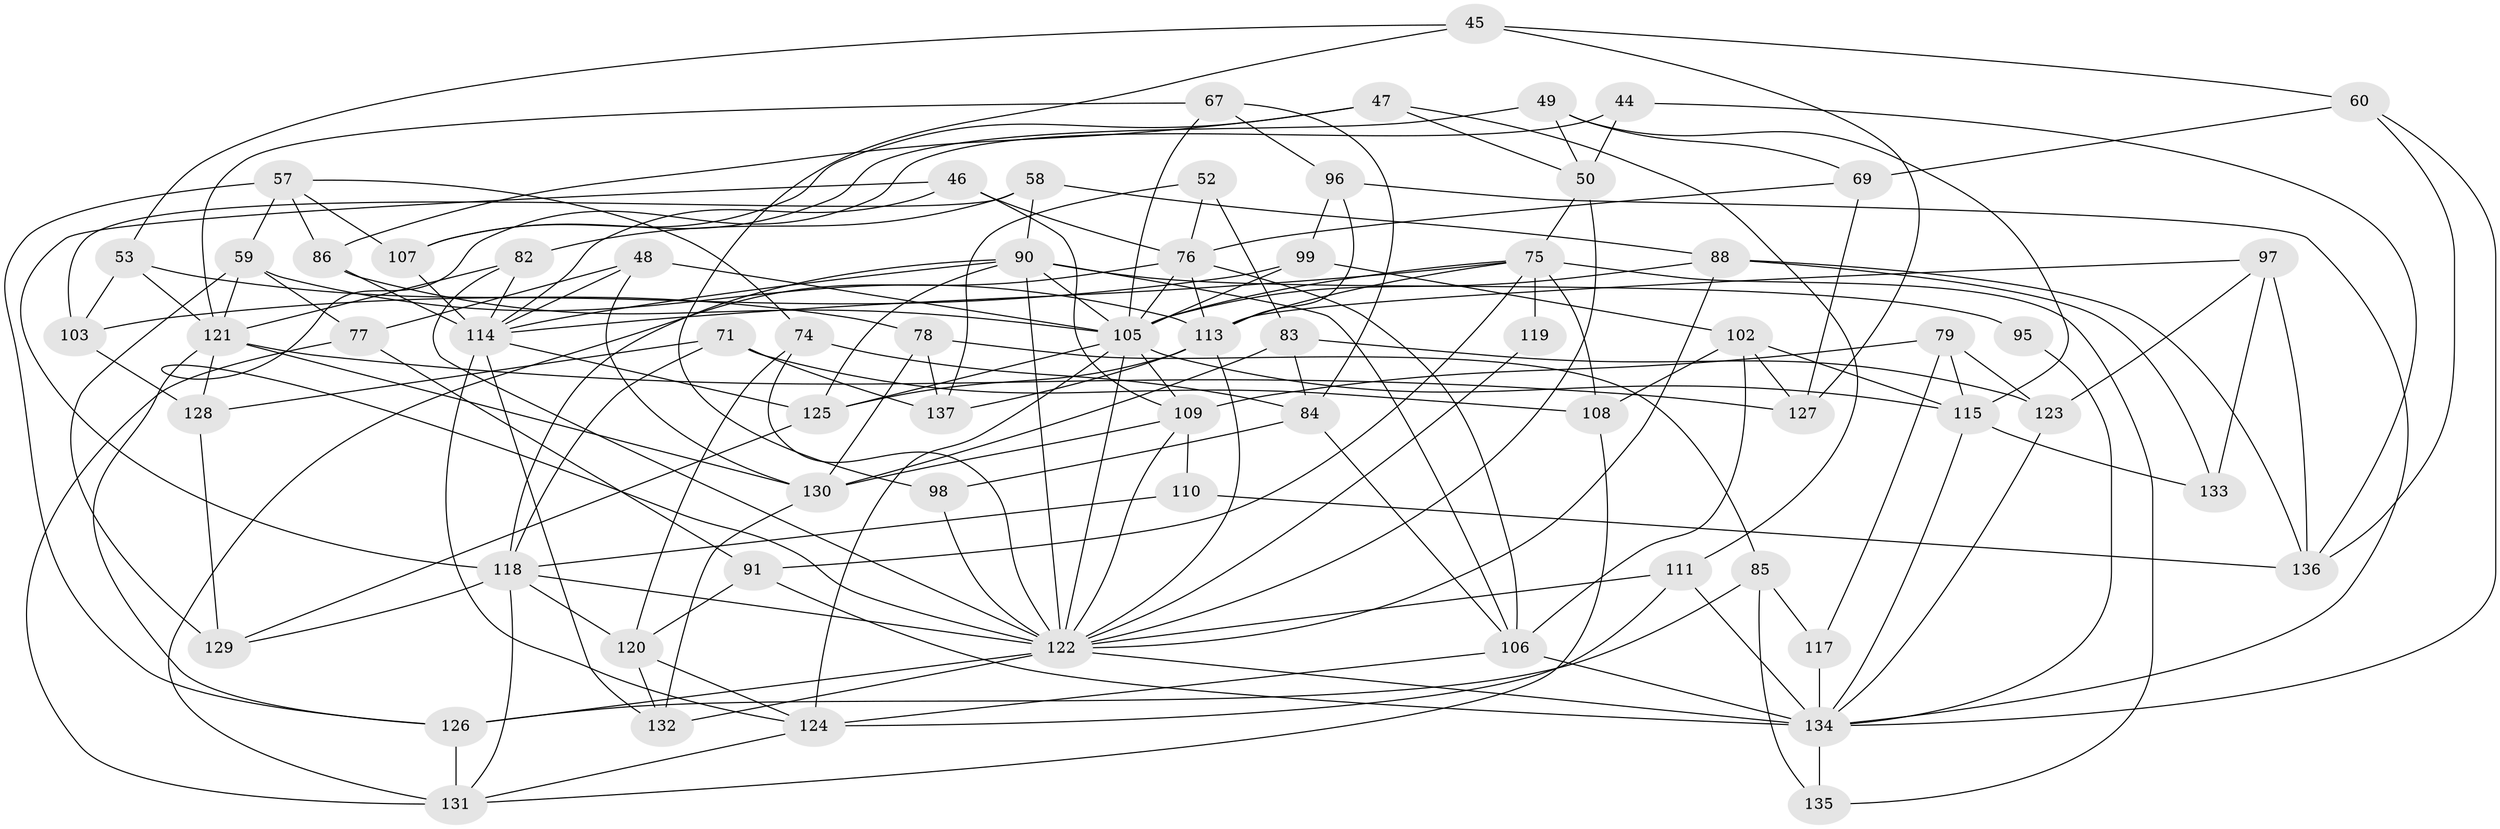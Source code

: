 // original degree distribution, {4: 1.0}
// Generated by graph-tools (version 1.1) at 2025/56/03/09/25 04:56:55]
// undirected, 68 vertices, 170 edges
graph export_dot {
graph [start="1"]
  node [color=gray90,style=filled];
  44;
  45;
  46;
  47;
  48;
  49;
  50 [super="+1"];
  52;
  53;
  57 [super="+8"];
  58;
  59 [super="+39"];
  60;
  67;
  69;
  71;
  74;
  75 [super="+73+28"];
  76 [super="+15+55"];
  77;
  78;
  79;
  82;
  83 [super="+32"];
  84 [super="+56"];
  85;
  86;
  88 [super="+61"];
  90 [super="+2+7+68"];
  91;
  95;
  96;
  97;
  98;
  99;
  102 [super="+89"];
  103;
  105 [super="+21+43+31+38"];
  106 [super="+10+14"];
  107;
  108;
  109 [super="+66+93"];
  110 [super="+35"];
  111 [super="+92"];
  113 [super="+41+94"];
  114 [super="+42+112"];
  115 [super="+101"];
  117;
  118 [super="+64"];
  119;
  120 [super="+12"];
  121 [super="+37+51"];
  122 [super="+63+80+104+25"];
  123;
  124 [super="+18+23"];
  125 [super="+81"];
  126 [super="+87"];
  127;
  128;
  129;
  130 [super="+72+27"];
  131 [super="+65"];
  132 [super="+40"];
  133;
  134 [super="+5+22+116"];
  135;
  136 [super="+54"];
  137;
  44 -- 50 [weight=2];
  44 -- 136;
  44 -- 122;
  45 -- 60;
  45 -- 53;
  45 -- 127;
  45 -- 98;
  46 -- 114;
  46 -- 118;
  46 -- 76;
  46 -- 109;
  47 -- 111;
  47 -- 50;
  47 -- 86;
  47 -- 107;
  48 -- 77;
  48 -- 130;
  48 -- 105;
  48 -- 114;
  49 -- 107;
  49 -- 50;
  49 -- 115;
  49 -- 69;
  50 -- 122;
  50 -- 75;
  52 -- 83 [weight=2];
  52 -- 76;
  52 -- 137;
  53 -- 78;
  53 -- 103;
  53 -- 121;
  57 -- 126;
  57 -- 59 [weight=2];
  57 -- 86;
  57 -- 74;
  57 -- 107;
  58 -- 103;
  58 -- 82;
  58 -- 88;
  58 -- 90;
  59 -- 129;
  59 -- 121;
  59 -- 77;
  59 -- 113;
  60 -- 134;
  60 -- 136;
  60 -- 69;
  67 -- 96;
  67 -- 84;
  67 -- 105;
  67 -- 121;
  69 -- 127;
  69 -- 76;
  71 -- 128;
  71 -- 137;
  71 -- 108;
  71 -- 118;
  74 -- 84;
  74 -- 122;
  74 -- 120;
  75 -- 119 [weight=3];
  75 -- 108;
  75 -- 135;
  75 -- 91;
  75 -- 105;
  75 -- 113;
  75 -- 114;
  76 -- 131 [weight=2];
  76 -- 106;
  76 -- 113;
  76 -- 105;
  77 -- 91;
  77 -- 131;
  78 -- 137;
  78 -- 85;
  78 -- 130;
  79 -- 123;
  79 -- 117;
  79 -- 109;
  79 -- 115;
  82 -- 122;
  82 -- 121;
  82 -- 114;
  83 -- 123;
  83 -- 130 [weight=2];
  83 -- 84;
  84 -- 98 [weight=2];
  84 -- 106;
  85 -- 117;
  85 -- 135;
  85 -- 126;
  86 -- 105;
  86 -- 114;
  88 -- 133 [weight=2];
  88 -- 136;
  88 -- 122;
  88 -- 105;
  90 -- 125;
  90 -- 95 [weight=3];
  90 -- 118 [weight=2];
  90 -- 106;
  90 -- 122 [weight=2];
  90 -- 105;
  90 -- 114;
  91 -- 120;
  91 -- 134;
  95 -- 134;
  96 -- 99;
  96 -- 134;
  96 -- 113;
  97 -- 123;
  97 -- 133;
  97 -- 136;
  97 -- 113;
  98 -- 122;
  99 -- 103;
  99 -- 105;
  99 -- 102;
  102 -- 127;
  102 -- 106;
  102 -- 115 [weight=2];
  102 -- 108;
  103 -- 128;
  105 -- 109 [weight=3];
  105 -- 124;
  105 -- 115 [weight=2];
  105 -- 122;
  105 -- 125;
  106 -- 134 [weight=3];
  106 -- 124;
  107 -- 114;
  108 -- 131;
  109 -- 110 [weight=2];
  109 -- 130;
  109 -- 122 [weight=2];
  110 -- 136 [weight=2];
  110 -- 118 [weight=2];
  111 -- 124 [weight=2];
  111 -- 122 [weight=2];
  111 -- 134;
  113 -- 137;
  113 -- 122;
  113 -- 125;
  114 -- 132;
  114 -- 124 [weight=2];
  114 -- 125 [weight=2];
  115 -- 133;
  115 -- 134;
  117 -- 134 [weight=2];
  118 -- 129;
  118 -- 131;
  118 -- 120;
  118 -- 122;
  119 -- 122;
  120 -- 132 [weight=2];
  120 -- 124;
  121 -- 128;
  121 -- 126;
  121 -- 130;
  121 -- 127;
  122 -- 134 [weight=2];
  122 -- 132;
  122 -- 126 [weight=3];
  123 -- 134;
  124 -- 131;
  125 -- 129;
  126 -- 131 [weight=2];
  128 -- 129;
  130 -- 132 [weight=2];
  134 -- 135 [weight=2];
}
